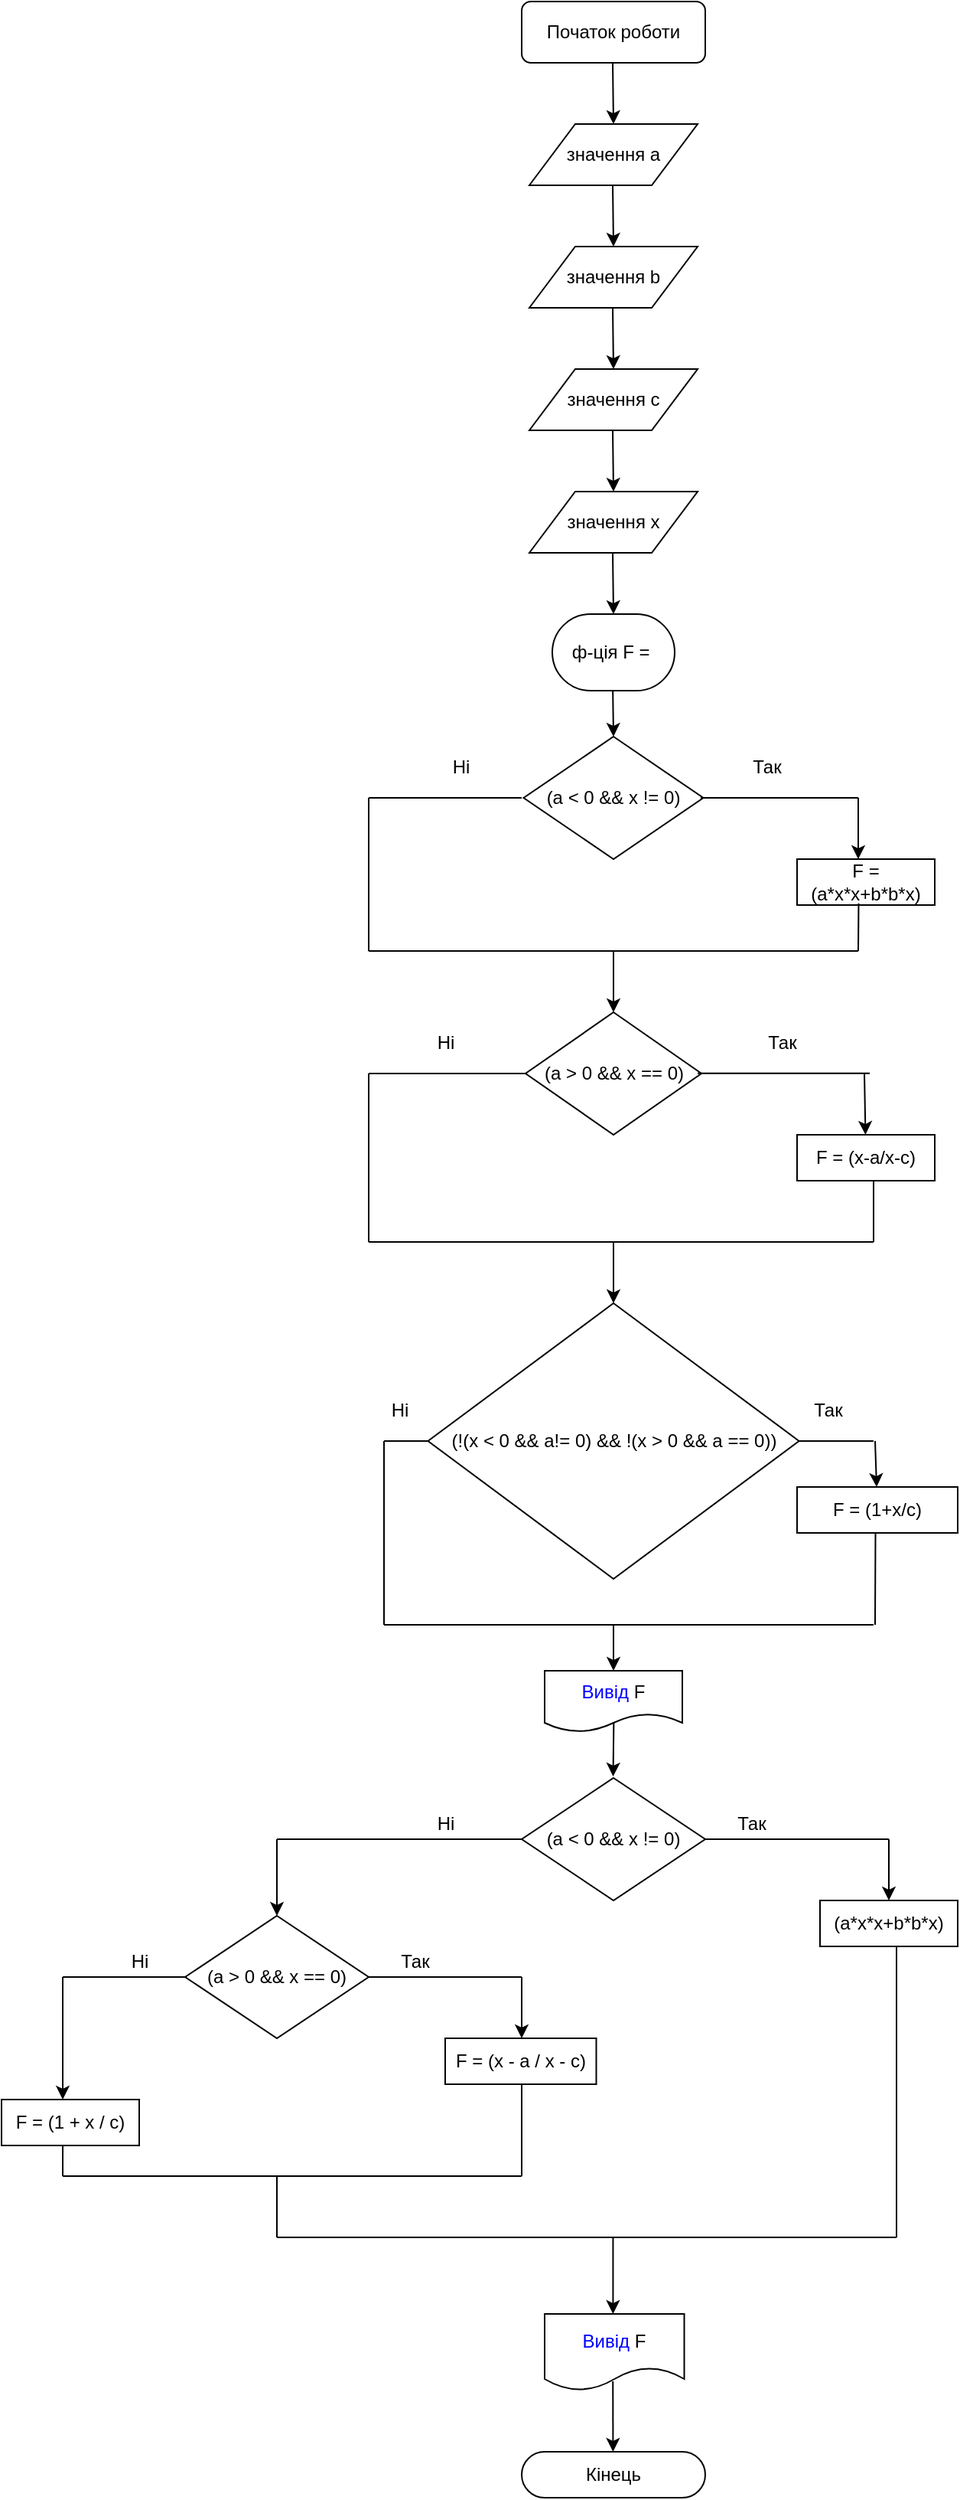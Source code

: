 <mxfile version="15.2.7" type="device"><diagram id="C5RBs43oDa-KdzZeNtuy" name="Page-1"><mxGraphModel dx="1679" dy="494" grid="1" gridSize="10" guides="1" tooltips="1" connect="1" arrows="1" fold="1" page="1" pageScale="1" pageWidth="827" pageHeight="1169" math="0" shadow="0"><root><mxCell id="WIyWlLk6GJQsqaUBKTNV-0"/><mxCell id="WIyWlLk6GJQsqaUBKTNV-1" parent="WIyWlLk6GJQsqaUBKTNV-0"/><mxCell id="WpRNpB82WTmFd6rmYs-j-79" value="" style="group" vertex="1" connectable="0" parent="WIyWlLk6GJQsqaUBKTNV-1"><mxGeometry x="-100" y="40" width="625" height="1630" as="geometry"/></mxCell><mxCell id="WIyWlLk6GJQsqaUBKTNV-3" value="Початок роботи" style="rounded=1;whiteSpace=wrap;html=1;fontSize=12;glass=0;strokeWidth=1;shadow=0;" parent="WpRNpB82WTmFd6rmYs-j-79" vertex="1"><mxGeometry x="340" width="120" height="40" as="geometry"/></mxCell><mxCell id="WpRNpB82WTmFd6rmYs-j-0" value="" style="endArrow=classic;html=1;" edge="1" parent="WpRNpB82WTmFd6rmYs-j-79"><mxGeometry width="50" height="50" relative="1" as="geometry"><mxPoint x="399.5" y="40" as="sourcePoint"/><mxPoint x="400" y="80" as="targetPoint"/></mxGeometry></mxCell><mxCell id="WpRNpB82WTmFd6rmYs-j-1" value="значення a" style="shape=parallelogram;perimeter=parallelogramPerimeter;whiteSpace=wrap;html=1;fixedSize=1;size=30;" vertex="1" parent="WpRNpB82WTmFd6rmYs-j-79"><mxGeometry x="345" y="80" width="110" height="40" as="geometry"/></mxCell><mxCell id="WpRNpB82WTmFd6rmYs-j-2" value="" style="endArrow=classic;html=1;" edge="1" parent="WpRNpB82WTmFd6rmYs-j-79"><mxGeometry width="50" height="50" relative="1" as="geometry"><mxPoint x="399.5" y="120" as="sourcePoint"/><mxPoint x="400" y="160" as="targetPoint"/></mxGeometry></mxCell><mxCell id="WpRNpB82WTmFd6rmYs-j-3" value="значення b" style="shape=parallelogram;perimeter=parallelogramPerimeter;whiteSpace=wrap;html=1;fixedSize=1;size=30;" vertex="1" parent="WpRNpB82WTmFd6rmYs-j-79"><mxGeometry x="345" y="160" width="110" height="40" as="geometry"/></mxCell><mxCell id="WpRNpB82WTmFd6rmYs-j-4" value="" style="endArrow=classic;html=1;" edge="1" parent="WpRNpB82WTmFd6rmYs-j-79"><mxGeometry width="50" height="50" relative="1" as="geometry"><mxPoint x="399.5" y="200" as="sourcePoint"/><mxPoint x="400" y="240" as="targetPoint"/></mxGeometry></mxCell><mxCell id="WpRNpB82WTmFd6rmYs-j-5" value="значення c" style="shape=parallelogram;perimeter=parallelogramPerimeter;whiteSpace=wrap;html=1;fixedSize=1;size=30;" vertex="1" parent="WpRNpB82WTmFd6rmYs-j-79"><mxGeometry x="345" y="240" width="110" height="40" as="geometry"/></mxCell><mxCell id="WpRNpB82WTmFd6rmYs-j-6" value="" style="endArrow=classic;html=1;" edge="1" parent="WpRNpB82WTmFd6rmYs-j-79"><mxGeometry width="50" height="50" relative="1" as="geometry"><mxPoint x="399.5" y="280" as="sourcePoint"/><mxPoint x="400" y="320" as="targetPoint"/></mxGeometry></mxCell><mxCell id="WpRNpB82WTmFd6rmYs-j-7" value="значення x" style="shape=parallelogram;perimeter=parallelogramPerimeter;whiteSpace=wrap;html=1;fixedSize=1;size=30;" vertex="1" parent="WpRNpB82WTmFd6rmYs-j-79"><mxGeometry x="345" y="320" width="110" height="40" as="geometry"/></mxCell><mxCell id="WpRNpB82WTmFd6rmYs-j-8" value="" style="endArrow=classic;html=1;" edge="1" parent="WpRNpB82WTmFd6rmYs-j-79"><mxGeometry width="50" height="50" relative="1" as="geometry"><mxPoint x="399.5" y="360" as="sourcePoint"/><mxPoint x="400" y="400" as="targetPoint"/></mxGeometry></mxCell><mxCell id="WpRNpB82WTmFd6rmYs-j-11" value="ф-ція F =&amp;nbsp;" style="rounded=1;whiteSpace=wrap;html=1;arcSize=50;" vertex="1" parent="WpRNpB82WTmFd6rmYs-j-79"><mxGeometry x="360" y="400" width="80" height="50" as="geometry"/></mxCell><mxCell id="WpRNpB82WTmFd6rmYs-j-12" value="" style="endArrow=classic;html=1;" edge="1" parent="WpRNpB82WTmFd6rmYs-j-79"><mxGeometry width="50" height="50" relative="1" as="geometry"><mxPoint x="399.58" y="450" as="sourcePoint"/><mxPoint x="400" y="480" as="targetPoint"/></mxGeometry></mxCell><mxCell id="WpRNpB82WTmFd6rmYs-j-13" value="(a &amp;lt; 0 &amp;amp;&amp;amp; x != 0)" style="rhombus;whiteSpace=wrap;html=1;" vertex="1" parent="WpRNpB82WTmFd6rmYs-j-79"><mxGeometry x="341.25" y="480" width="117.5" height="80" as="geometry"/></mxCell><mxCell id="WpRNpB82WTmFd6rmYs-j-16" value="" style="endArrow=none;html=1;" edge="1" parent="WpRNpB82WTmFd6rmYs-j-79"><mxGeometry width="50" height="50" relative="1" as="geometry"><mxPoint x="457" y="520" as="sourcePoint"/><mxPoint x="560" y="520" as="targetPoint"/></mxGeometry></mxCell><mxCell id="WpRNpB82WTmFd6rmYs-j-17" value="" style="endArrow=classic;html=1;" edge="1" parent="WpRNpB82WTmFd6rmYs-j-79"><mxGeometry width="50" height="50" relative="1" as="geometry"><mxPoint x="560" y="520" as="sourcePoint"/><mxPoint x="560" y="560" as="targetPoint"/></mxGeometry></mxCell><mxCell id="WpRNpB82WTmFd6rmYs-j-18" value="F = (a*x*x+b*b*x)" style="rounded=0;whiteSpace=wrap;html=1;" vertex="1" parent="WpRNpB82WTmFd6rmYs-j-79"><mxGeometry x="520" y="560" width="90" height="30" as="geometry"/></mxCell><mxCell id="WpRNpB82WTmFd6rmYs-j-20" value="" style="endArrow=none;html=1;" edge="1" parent="WpRNpB82WTmFd6rmYs-j-79"><mxGeometry width="50" height="50" relative="1" as="geometry"><mxPoint x="240" y="520" as="sourcePoint"/><mxPoint x="340" y="520" as="targetPoint"/></mxGeometry></mxCell><mxCell id="WpRNpB82WTmFd6rmYs-j-21" value="" style="endArrow=none;html=1;" edge="1" parent="WpRNpB82WTmFd6rmYs-j-79"><mxGeometry width="50" height="50" relative="1" as="geometry"><mxPoint x="240" y="620" as="sourcePoint"/><mxPoint x="240" y="520" as="targetPoint"/></mxGeometry></mxCell><mxCell id="WpRNpB82WTmFd6rmYs-j-22" value="" style="endArrow=none;html=1;" edge="1" parent="WpRNpB82WTmFd6rmYs-j-79"><mxGeometry width="50" height="50" relative="1" as="geometry"><mxPoint x="240" y="620" as="sourcePoint"/><mxPoint x="560" y="620" as="targetPoint"/></mxGeometry></mxCell><mxCell id="WpRNpB82WTmFd6rmYs-j-23" value="" style="endArrow=none;html=1;exitX=0.447;exitY=0.961;exitDx=0;exitDy=0;exitPerimeter=0;" edge="1" parent="WpRNpB82WTmFd6rmYs-j-79" source="WpRNpB82WTmFd6rmYs-j-18"><mxGeometry width="50" height="50" relative="1" as="geometry"><mxPoint x="510" y="670" as="sourcePoint"/><mxPoint x="560" y="620" as="targetPoint"/></mxGeometry></mxCell><mxCell id="WpRNpB82WTmFd6rmYs-j-24" value="" style="endArrow=classic;html=1;" edge="1" parent="WpRNpB82WTmFd6rmYs-j-79"><mxGeometry width="50" height="50" relative="1" as="geometry"><mxPoint x="400" y="620" as="sourcePoint"/><mxPoint x="400" y="660" as="targetPoint"/></mxGeometry></mxCell><mxCell id="WpRNpB82WTmFd6rmYs-j-25" value="(a &amp;gt; 0 &amp;amp;&amp;amp; x == 0)" style="rhombus;whiteSpace=wrap;html=1;" vertex="1" parent="WpRNpB82WTmFd6rmYs-j-79"><mxGeometry x="342.5" y="660" width="115" height="80" as="geometry"/></mxCell><mxCell id="WpRNpB82WTmFd6rmYs-j-26" value="" style="endArrow=none;html=1;" edge="1" parent="WpRNpB82WTmFd6rmYs-j-79"><mxGeometry width="50" height="50" relative="1" as="geometry"><mxPoint x="455" y="699.86" as="sourcePoint"/><mxPoint x="567.5" y="699.86" as="targetPoint"/></mxGeometry></mxCell><mxCell id="WpRNpB82WTmFd6rmYs-j-27" value="" style="endArrow=classic;html=1;" edge="1" parent="WpRNpB82WTmFd6rmYs-j-79" target="WpRNpB82WTmFd6rmYs-j-28"><mxGeometry width="50" height="50" relative="1" as="geometry"><mxPoint x="564" y="700" as="sourcePoint"/><mxPoint x="560" y="740" as="targetPoint"/></mxGeometry></mxCell><mxCell id="WpRNpB82WTmFd6rmYs-j-28" value="F = (x-a/x-c)" style="rounded=0;whiteSpace=wrap;html=1;" vertex="1" parent="WpRNpB82WTmFd6rmYs-j-79"><mxGeometry x="520" y="740" width="90" height="30" as="geometry"/></mxCell><mxCell id="WpRNpB82WTmFd6rmYs-j-29" value="" style="endArrow=none;html=1;" edge="1" parent="WpRNpB82WTmFd6rmYs-j-79"><mxGeometry width="50" height="50" relative="1" as="geometry"><mxPoint x="240" y="700" as="sourcePoint"/><mxPoint x="342.5" y="700" as="targetPoint"/></mxGeometry></mxCell><mxCell id="WpRNpB82WTmFd6rmYs-j-30" value="" style="endArrow=none;html=1;" edge="1" parent="WpRNpB82WTmFd6rmYs-j-79"><mxGeometry width="50" height="50" relative="1" as="geometry"><mxPoint x="240" y="810" as="sourcePoint"/><mxPoint x="240" y="700" as="targetPoint"/></mxGeometry></mxCell><mxCell id="WpRNpB82WTmFd6rmYs-j-31" value="" style="endArrow=none;html=1;" edge="1" parent="WpRNpB82WTmFd6rmYs-j-79"><mxGeometry width="50" height="50" relative="1" as="geometry"><mxPoint x="570" y="810" as="sourcePoint"/><mxPoint x="570" y="770" as="targetPoint"/></mxGeometry></mxCell><mxCell id="WpRNpB82WTmFd6rmYs-j-32" value="" style="endArrow=none;html=1;" edge="1" parent="WpRNpB82WTmFd6rmYs-j-79"><mxGeometry width="50" height="50" relative="1" as="geometry"><mxPoint x="240" y="810" as="sourcePoint"/><mxPoint x="570" y="810" as="targetPoint"/></mxGeometry></mxCell><mxCell id="WpRNpB82WTmFd6rmYs-j-33" value="" style="endArrow=classic;html=1;" edge="1" parent="WpRNpB82WTmFd6rmYs-j-79" target="WpRNpB82WTmFd6rmYs-j-34"><mxGeometry width="50" height="50" relative="1" as="geometry"><mxPoint x="400" y="810" as="sourcePoint"/><mxPoint x="400" y="850" as="targetPoint"/></mxGeometry></mxCell><mxCell id="WpRNpB82WTmFd6rmYs-j-34" value="(!(x &amp;lt; 0 &amp;amp;&amp;amp; a!= 0) &amp;amp;&amp;amp; !(x &amp;gt; 0 &amp;amp;&amp;amp; a == 0))" style="rhombus;whiteSpace=wrap;html=1;" vertex="1" parent="WpRNpB82WTmFd6rmYs-j-79"><mxGeometry x="278.75" y="850" width="242.5" height="180" as="geometry"/></mxCell><mxCell id="WpRNpB82WTmFd6rmYs-j-35" value="" style="endArrow=none;html=1;" edge="1" parent="WpRNpB82WTmFd6rmYs-j-79"><mxGeometry width="50" height="50" relative="1" as="geometry"><mxPoint x="521.25" y="940" as="sourcePoint"/><mxPoint x="570" y="940" as="targetPoint"/></mxGeometry></mxCell><mxCell id="WpRNpB82WTmFd6rmYs-j-36" value="" style="endArrow=classic;html=1;" edge="1" parent="WpRNpB82WTmFd6rmYs-j-79" target="WpRNpB82WTmFd6rmYs-j-37"><mxGeometry width="50" height="50" relative="1" as="geometry"><mxPoint x="571" y="940" as="sourcePoint"/><mxPoint x="570" y="980" as="targetPoint"/></mxGeometry></mxCell><mxCell id="WpRNpB82WTmFd6rmYs-j-37" value="F = (1+x/c)" style="rounded=0;whiteSpace=wrap;html=1;" vertex="1" parent="WpRNpB82WTmFd6rmYs-j-79"><mxGeometry x="520" y="970" width="105" height="30" as="geometry"/></mxCell><mxCell id="WpRNpB82WTmFd6rmYs-j-38" value="" style="endArrow=none;html=1;" edge="1" parent="WpRNpB82WTmFd6rmYs-j-79"><mxGeometry width="50" height="50" relative="1" as="geometry"><mxPoint x="250" y="940" as="sourcePoint"/><mxPoint x="278.75" y="940" as="targetPoint"/></mxGeometry></mxCell><mxCell id="WpRNpB82WTmFd6rmYs-j-39" value="" style="endArrow=none;html=1;" edge="1" parent="WpRNpB82WTmFd6rmYs-j-79"><mxGeometry width="50" height="50" relative="1" as="geometry"><mxPoint x="250" y="1060" as="sourcePoint"/><mxPoint x="250" y="940" as="targetPoint"/></mxGeometry></mxCell><mxCell id="WpRNpB82WTmFd6rmYs-j-40" value="" style="endArrow=none;html=1;" edge="1" parent="WpRNpB82WTmFd6rmYs-j-79"><mxGeometry width="50" height="50" relative="1" as="geometry"><mxPoint x="571" y="1060" as="sourcePoint"/><mxPoint x="571.25" y="1000" as="targetPoint"/></mxGeometry></mxCell><mxCell id="WpRNpB82WTmFd6rmYs-j-41" value="" style="endArrow=none;html=1;" edge="1" parent="WpRNpB82WTmFd6rmYs-j-79"><mxGeometry width="50" height="50" relative="1" as="geometry"><mxPoint x="250" y="1060" as="sourcePoint"/><mxPoint x="570" y="1060" as="targetPoint"/></mxGeometry></mxCell><mxCell id="WpRNpB82WTmFd6rmYs-j-42" value="Так" style="text;html=1;align=center;verticalAlign=middle;resizable=0;points=[];autosize=1;strokeColor=none;fillColor=none;" vertex="1" parent="WpRNpB82WTmFd6rmYs-j-79"><mxGeometry x="485" y="490" width="30" height="20" as="geometry"/></mxCell><mxCell id="WpRNpB82WTmFd6rmYs-j-43" value="Ні" style="text;html=1;align=center;verticalAlign=middle;resizable=0;points=[];autosize=1;strokeColor=none;fillColor=none;" vertex="1" parent="WpRNpB82WTmFd6rmYs-j-79"><mxGeometry x="285" y="490" width="30" height="20" as="geometry"/></mxCell><mxCell id="WpRNpB82WTmFd6rmYs-j-44" value="Так" style="text;html=1;align=center;verticalAlign=middle;resizable=0;points=[];autosize=1;strokeColor=none;fillColor=none;" vertex="1" parent="WpRNpB82WTmFd6rmYs-j-79"><mxGeometry x="495" y="670" width="30" height="20" as="geometry"/></mxCell><mxCell id="WpRNpB82WTmFd6rmYs-j-45" value="Ні" style="text;html=1;align=center;verticalAlign=middle;resizable=0;points=[];autosize=1;strokeColor=none;fillColor=none;" vertex="1" parent="WpRNpB82WTmFd6rmYs-j-79"><mxGeometry x="275" y="670" width="30" height="20" as="geometry"/></mxCell><mxCell id="WpRNpB82WTmFd6rmYs-j-46" value="Так" style="text;html=1;align=center;verticalAlign=middle;resizable=0;points=[];autosize=1;strokeColor=none;fillColor=none;" vertex="1" parent="WpRNpB82WTmFd6rmYs-j-79"><mxGeometry x="525" y="910" width="30" height="20" as="geometry"/></mxCell><mxCell id="WpRNpB82WTmFd6rmYs-j-47" value="Ні" style="text;html=1;align=center;verticalAlign=middle;resizable=0;points=[];autosize=1;strokeColor=none;fillColor=none;" vertex="1" parent="WpRNpB82WTmFd6rmYs-j-79"><mxGeometry x="245" y="910" width="30" height="20" as="geometry"/></mxCell><mxCell id="WpRNpB82WTmFd6rmYs-j-48" value="" style="endArrow=classic;html=1;" edge="1" parent="WpRNpB82WTmFd6rmYs-j-79" target="WpRNpB82WTmFd6rmYs-j-49"><mxGeometry width="50" height="50" relative="1" as="geometry"><mxPoint x="400" y="1060" as="sourcePoint"/><mxPoint x="400" y="1110" as="targetPoint"/></mxGeometry></mxCell><mxCell id="WpRNpB82WTmFd6rmYs-j-49" value="&lt;font color=&quot;#0000ff&quot;&gt;Вивід&lt;/font&gt; F" style="shape=document;whiteSpace=wrap;html=1;boundedLbl=1;" vertex="1" parent="WpRNpB82WTmFd6rmYs-j-79"><mxGeometry x="355" y="1090" width="90" height="40" as="geometry"/></mxCell><mxCell id="WpRNpB82WTmFd6rmYs-j-50" value="" style="endArrow=classic;html=1;exitX=0.502;exitY=0.839;exitDx=0;exitDy=0;exitPerimeter=0;" edge="1" parent="WpRNpB82WTmFd6rmYs-j-79" source="WpRNpB82WTmFd6rmYs-j-49"><mxGeometry width="50" height="50" relative="1" as="geometry"><mxPoint x="399.76" y="1129" as="sourcePoint"/><mxPoint x="399.76" y="1159" as="targetPoint"/></mxGeometry></mxCell><mxCell id="WpRNpB82WTmFd6rmYs-j-51" value="(a &amp;lt; 0 &amp;amp;&amp;amp; x != 0)" style="rhombus;whiteSpace=wrap;html=1;" vertex="1" parent="WpRNpB82WTmFd6rmYs-j-79"><mxGeometry x="340" y="1160" width="120" height="80" as="geometry"/></mxCell><mxCell id="WpRNpB82WTmFd6rmYs-j-52" value="" style="endArrow=none;html=1;" edge="1" parent="WpRNpB82WTmFd6rmYs-j-79"><mxGeometry width="50" height="50" relative="1" as="geometry"><mxPoint x="460" y="1200" as="sourcePoint"/><mxPoint x="580" y="1200" as="targetPoint"/></mxGeometry></mxCell><mxCell id="WpRNpB82WTmFd6rmYs-j-53" value="Так" style="text;html=1;align=center;verticalAlign=middle;resizable=0;points=[];autosize=1;strokeColor=none;fillColor=none;" vertex="1" parent="WpRNpB82WTmFd6rmYs-j-79"><mxGeometry x="475" y="1180" width="30" height="20" as="geometry"/></mxCell><mxCell id="WpRNpB82WTmFd6rmYs-j-54" value="" style="endArrow=classic;html=1;" edge="1" parent="WpRNpB82WTmFd6rmYs-j-79" target="WpRNpB82WTmFd6rmYs-j-55"><mxGeometry width="50" height="50" relative="1" as="geometry"><mxPoint x="580" y="1200" as="sourcePoint"/><mxPoint x="580" y="1240" as="targetPoint"/></mxGeometry></mxCell><mxCell id="WpRNpB82WTmFd6rmYs-j-55" value="(a*x*x+b*b*x)" style="rounded=0;whiteSpace=wrap;html=1;" vertex="1" parent="WpRNpB82WTmFd6rmYs-j-79"><mxGeometry x="535" y="1240" width="90" height="30" as="geometry"/></mxCell><mxCell id="WpRNpB82WTmFd6rmYs-j-56" value="" style="endArrow=none;html=1;" edge="1" parent="WpRNpB82WTmFd6rmYs-j-79"><mxGeometry width="50" height="50" relative="1" as="geometry"><mxPoint x="180" y="1200" as="sourcePoint"/><mxPoint x="340" y="1200" as="targetPoint"/></mxGeometry></mxCell><mxCell id="WpRNpB82WTmFd6rmYs-j-57" value="Ні" style="text;html=1;align=center;verticalAlign=middle;resizable=0;points=[];autosize=1;strokeColor=none;fillColor=none;" vertex="1" parent="WpRNpB82WTmFd6rmYs-j-79"><mxGeometry x="275" y="1180" width="30" height="20" as="geometry"/></mxCell><mxCell id="WpRNpB82WTmFd6rmYs-j-58" value="" style="endArrow=classic;html=1;" edge="1" parent="WpRNpB82WTmFd6rmYs-j-79"><mxGeometry width="50" height="50" relative="1" as="geometry"><mxPoint x="180" y="1200" as="sourcePoint"/><mxPoint x="180" y="1250" as="targetPoint"/></mxGeometry></mxCell><mxCell id="WpRNpB82WTmFd6rmYs-j-59" value="(a &amp;gt; 0 &amp;amp;&amp;amp; x == 0)" style="rhombus;whiteSpace=wrap;html=1;" vertex="1" parent="WpRNpB82WTmFd6rmYs-j-79"><mxGeometry x="120" y="1250" width="120" height="80" as="geometry"/></mxCell><mxCell id="WpRNpB82WTmFd6rmYs-j-60" value="" style="endArrow=none;html=1;" edge="1" parent="WpRNpB82WTmFd6rmYs-j-79"><mxGeometry width="50" height="50" relative="1" as="geometry"><mxPoint x="240" y="1290" as="sourcePoint"/><mxPoint x="340" y="1290" as="targetPoint"/></mxGeometry></mxCell><mxCell id="WpRNpB82WTmFd6rmYs-j-61" value="Так" style="text;html=1;align=center;verticalAlign=middle;resizable=0;points=[];autosize=1;strokeColor=none;fillColor=none;" vertex="1" parent="WpRNpB82WTmFd6rmYs-j-79"><mxGeometry x="255" y="1270" width="30" height="20" as="geometry"/></mxCell><mxCell id="WpRNpB82WTmFd6rmYs-j-62" value="" style="endArrow=classic;html=1;" edge="1" parent="WpRNpB82WTmFd6rmYs-j-79"><mxGeometry width="50" height="50" relative="1" as="geometry"><mxPoint x="340" y="1290" as="sourcePoint"/><mxPoint x="340" y="1330" as="targetPoint"/></mxGeometry></mxCell><mxCell id="WpRNpB82WTmFd6rmYs-j-63" value="F = (x - a / x - c)" style="rounded=0;whiteSpace=wrap;html=1;" vertex="1" parent="WpRNpB82WTmFd6rmYs-j-79"><mxGeometry x="290" y="1330" width="98.75" height="30" as="geometry"/></mxCell><mxCell id="WpRNpB82WTmFd6rmYs-j-64" value="" style="endArrow=none;html=1;" edge="1" parent="WpRNpB82WTmFd6rmYs-j-79"><mxGeometry width="50" height="50" relative="1" as="geometry"><mxPoint x="40" y="1290" as="sourcePoint"/><mxPoint x="120" y="1290" as="targetPoint"/></mxGeometry></mxCell><mxCell id="WpRNpB82WTmFd6rmYs-j-65" value="" style="endArrow=none;html=1;" edge="1" parent="WpRNpB82WTmFd6rmYs-j-79"><mxGeometry width="50" height="50" relative="1" as="geometry"><mxPoint x="40" y="1350" as="sourcePoint"/><mxPoint x="40" y="1290" as="targetPoint"/></mxGeometry></mxCell><mxCell id="WpRNpB82WTmFd6rmYs-j-66" value="" style="endArrow=classic;html=1;" edge="1" parent="WpRNpB82WTmFd6rmYs-j-79"><mxGeometry width="50" height="50" relative="1" as="geometry"><mxPoint x="40" y="1350" as="sourcePoint"/><mxPoint x="40" y="1370" as="targetPoint"/></mxGeometry></mxCell><mxCell id="WpRNpB82WTmFd6rmYs-j-67" value="F = (1 + x / c)" style="rounded=0;whiteSpace=wrap;html=1;" vertex="1" parent="WpRNpB82WTmFd6rmYs-j-79"><mxGeometry y="1370" width="90" height="30" as="geometry"/></mxCell><mxCell id="WpRNpB82WTmFd6rmYs-j-68" value="Ні" style="text;html=1;align=center;verticalAlign=middle;resizable=0;points=[];autosize=1;strokeColor=none;fillColor=none;" vertex="1" parent="WpRNpB82WTmFd6rmYs-j-79"><mxGeometry x="75" y="1270" width="30" height="20" as="geometry"/></mxCell><mxCell id="WpRNpB82WTmFd6rmYs-j-69" value="" style="endArrow=none;html=1;" edge="1" parent="WpRNpB82WTmFd6rmYs-j-79"><mxGeometry width="50" height="50" relative="1" as="geometry"><mxPoint x="40" y="1420" as="sourcePoint"/><mxPoint x="40" y="1400" as="targetPoint"/></mxGeometry></mxCell><mxCell id="WpRNpB82WTmFd6rmYs-j-70" value="" style="endArrow=none;html=1;" edge="1" parent="WpRNpB82WTmFd6rmYs-j-79"><mxGeometry width="50" height="50" relative="1" as="geometry"><mxPoint x="40" y="1420" as="sourcePoint"/><mxPoint x="340" y="1420" as="targetPoint"/></mxGeometry></mxCell><mxCell id="WpRNpB82WTmFd6rmYs-j-71" value="" style="endArrow=none;html=1;" edge="1" parent="WpRNpB82WTmFd6rmYs-j-79"><mxGeometry width="50" height="50" relative="1" as="geometry"><mxPoint x="340" y="1420" as="sourcePoint"/><mxPoint x="340" y="1360" as="targetPoint"/></mxGeometry></mxCell><mxCell id="WpRNpB82WTmFd6rmYs-j-72" value="" style="endArrow=none;html=1;" edge="1" parent="WpRNpB82WTmFd6rmYs-j-79"><mxGeometry width="50" height="50" relative="1" as="geometry"><mxPoint x="585" y="1460" as="sourcePoint"/><mxPoint x="585" y="1270" as="targetPoint"/></mxGeometry></mxCell><mxCell id="WpRNpB82WTmFd6rmYs-j-73" value="" style="endArrow=none;html=1;" edge="1" parent="WpRNpB82WTmFd6rmYs-j-79"><mxGeometry width="50" height="50" relative="1" as="geometry"><mxPoint x="180" y="1460" as="sourcePoint"/><mxPoint x="180" y="1420" as="targetPoint"/></mxGeometry></mxCell><mxCell id="WpRNpB82WTmFd6rmYs-j-74" value="" style="endArrow=none;html=1;" edge="1" parent="WpRNpB82WTmFd6rmYs-j-79"><mxGeometry width="50" height="50" relative="1" as="geometry"><mxPoint x="180" y="1460" as="sourcePoint"/><mxPoint x="585" y="1460" as="targetPoint"/></mxGeometry></mxCell><mxCell id="WpRNpB82WTmFd6rmYs-j-75" value="" style="endArrow=classic;html=1;" edge="1" parent="WpRNpB82WTmFd6rmYs-j-79"><mxGeometry width="50" height="50" relative="1" as="geometry"><mxPoint x="399.71" y="1460" as="sourcePoint"/><mxPoint x="399.71" y="1510" as="targetPoint"/></mxGeometry></mxCell><mxCell id="WpRNpB82WTmFd6rmYs-j-76" value="&lt;font color=&quot;#0000ff&quot;&gt;Вивід &lt;/font&gt;F" style="shape=document;whiteSpace=wrap;html=1;boundedLbl=1;" vertex="1" parent="WpRNpB82WTmFd6rmYs-j-79"><mxGeometry x="355" y="1510" width="91.25" height="50" as="geometry"/></mxCell><mxCell id="WpRNpB82WTmFd6rmYs-j-77" value="" style="endArrow=classic;html=1;exitX=0.489;exitY=0.88;exitDx=0;exitDy=0;exitPerimeter=0;" edge="1" parent="WpRNpB82WTmFd6rmYs-j-79" source="WpRNpB82WTmFd6rmYs-j-76"><mxGeometry width="50" height="50" relative="1" as="geometry"><mxPoint x="399.71" y="1560" as="sourcePoint"/><mxPoint x="399.71" y="1600" as="targetPoint"/></mxGeometry></mxCell><mxCell id="WpRNpB82WTmFd6rmYs-j-78" value="Кінець" style="rounded=1;whiteSpace=wrap;html=1;arcSize=50;" vertex="1" parent="WpRNpB82WTmFd6rmYs-j-79"><mxGeometry x="340" y="1600" width="120" height="30" as="geometry"/></mxCell></root></mxGraphModel></diagram></mxfile>